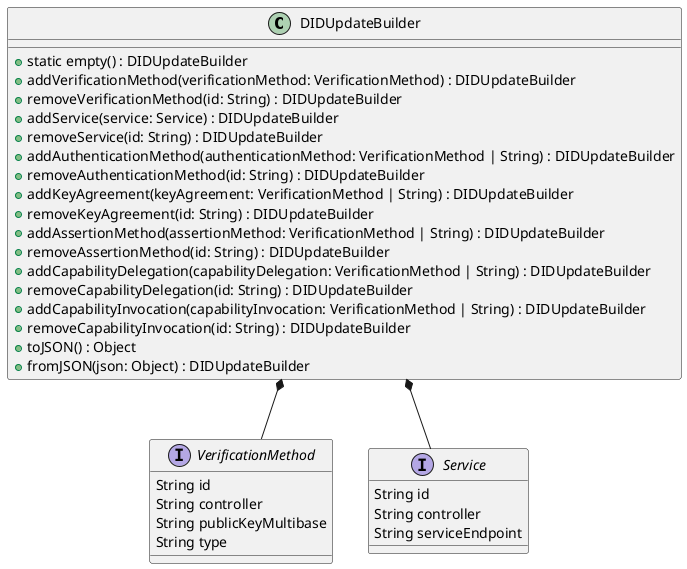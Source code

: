 @startuml update-did-builder-dependencies
DIDUpdateBuilder *-- VerificationMethod
DIDUpdateBuilder *-- Service

class DIDUpdateBuilder {
   + static empty() : DIDUpdateBuilder
   + addVerificationMethod(verificationMethod: VerificationMethod) : DIDUpdateBuilder
   + removeVerificationMethod(id: String) : DIDUpdateBuilder
   + addService(service: Service) : DIDUpdateBuilder
   + removeService(id: String) : DIDUpdateBuilder
   + addAuthenticationMethod(authenticationMethod: VerificationMethod | String) : DIDUpdateBuilder
   + removeAuthenticationMethod(id: String) : DIDUpdateBuilder
   + addKeyAgreement(keyAgreement: VerificationMethod | String) : DIDUpdateBuilder
   + removeKeyAgreement(id: String) : DIDUpdateBuilder
   + addAssertionMethod(assertionMethod: VerificationMethod | String) : DIDUpdateBuilder
   + removeAssertionMethod(id: String) : DIDUpdateBuilder
   + addCapabilityDelegation(capabilityDelegation: VerificationMethod | String) : DIDUpdateBuilder
   + removeCapabilityDelegation(id: String) : DIDUpdateBuilder
   + addCapabilityInvocation(capabilityInvocation: VerificationMethod | String) : DIDUpdateBuilder
   + removeCapabilityInvocation(id: String) : DIDUpdateBuilder
   + toJSON() : Object
   + fromJSON(json: Object) : DIDUpdateBuilder
}


interface VerificationMethod {
   String id
   String controller
   String publicKeyMultibase
   String type
}

interface Service {
   String id
   String controller
   String serviceEndpoint
}
@enduml